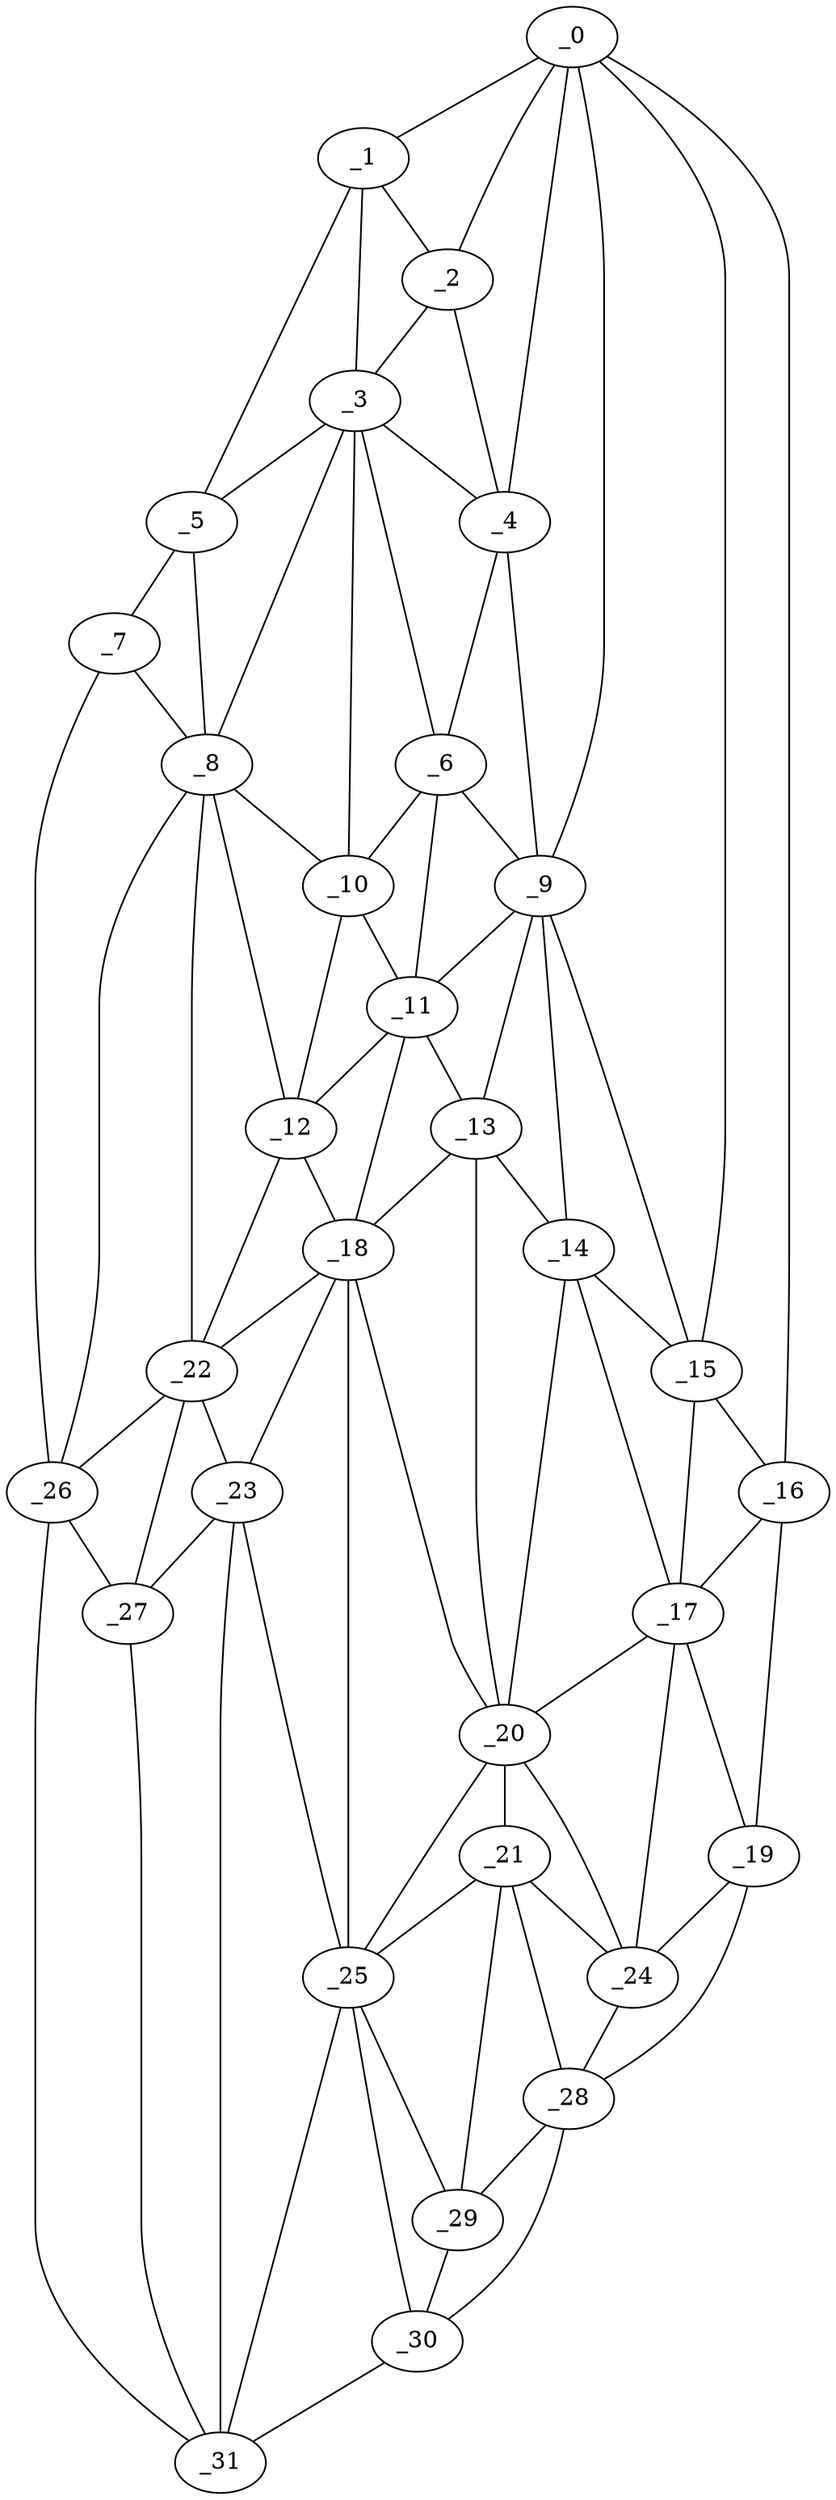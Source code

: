 graph "obj58__245.gxl" {
	_0	 [x=17,
		y=61];
	_1	 [x=29,
		y=15];
	_0 -- _1	 [valence=1];
	_2	 [x=35,
		y=46];
	_0 -- _2	 [valence=2];
	_4	 [x=47,
		y=51];
	_0 -- _4	 [valence=2];
	_9	 [x=67,
		y=73];
	_0 -- _9	 [valence=1];
	_15	 [x=79,
		y=96];
	_0 -- _15	 [valence=1];
	_16	 [x=81,
		y=102];
	_0 -- _16	 [valence=1];
	_1 -- _2	 [valence=1];
	_3	 [x=38,
		y=30];
	_1 -- _3	 [valence=2];
	_5	 [x=48,
		y=6];
	_1 -- _5	 [valence=1];
	_2 -- _3	 [valence=2];
	_2 -- _4	 [valence=1];
	_3 -- _4	 [valence=2];
	_3 -- _5	 [valence=2];
	_6	 [x=51,
		y=50];
	_3 -- _6	 [valence=1];
	_8	 [x=61,
		y=16];
	_3 -- _8	 [valence=2];
	_10	 [x=68,
		y=40];
	_3 -- _10	 [valence=2];
	_4 -- _6	 [valence=2];
	_4 -- _9	 [valence=2];
	_7	 [x=58,
		y=6];
	_5 -- _7	 [valence=1];
	_5 -- _8	 [valence=2];
	_6 -- _9	 [valence=2];
	_6 -- _10	 [valence=2];
	_11	 [x=69,
		y=51];
	_6 -- _11	 [valence=2];
	_7 -- _8	 [valence=2];
	_26	 [x=104,
		y=18];
	_7 -- _26	 [valence=1];
	_8 -- _10	 [valence=2];
	_12	 [x=74,
		y=42];
	_8 -- _12	 [valence=2];
	_22	 [x=97,
		y=30];
	_8 -- _22	 [valence=1];
	_8 -- _26	 [valence=2];
	_9 -- _11	 [valence=1];
	_13	 [x=76,
		y=68];
	_9 -- _13	 [valence=2];
	_14	 [x=77,
		y=87];
	_9 -- _14	 [valence=1];
	_9 -- _15	 [valence=2];
	_10 -- _11	 [valence=1];
	_10 -- _12	 [valence=2];
	_11 -- _12	 [valence=2];
	_11 -- _13	 [valence=2];
	_18	 [x=87,
		y=49];
	_11 -- _18	 [valence=2];
	_12 -- _18	 [valence=2];
	_12 -- _22	 [valence=1];
	_13 -- _14	 [valence=1];
	_13 -- _18	 [valence=2];
	_20	 [x=91,
		y=77];
	_13 -- _20	 [valence=2];
	_14 -- _15	 [valence=2];
	_17	 [x=85,
		y=94];
	_14 -- _17	 [valence=2];
	_14 -- _20	 [valence=1];
	_15 -- _16	 [valence=2];
	_15 -- _17	 [valence=2];
	_16 -- _17	 [valence=2];
	_19	 [x=88,
		y=105];
	_16 -- _19	 [valence=1];
	_17 -- _19	 [valence=2];
	_17 -- _20	 [valence=2];
	_24	 [x=98,
		y=87];
	_17 -- _24	 [valence=2];
	_18 -- _20	 [valence=2];
	_18 -- _22	 [valence=1];
	_23	 [x=98,
		y=44];
	_18 -- _23	 [valence=2];
	_25	 [x=103,
		y=68];
	_18 -- _25	 [valence=2];
	_19 -- _24	 [valence=1];
	_28	 [x=108,
		y=84];
	_19 -- _28	 [valence=1];
	_21	 [x=96,
		y=78];
	_20 -- _21	 [valence=2];
	_20 -- _24	 [valence=2];
	_20 -- _25	 [valence=2];
	_21 -- _24	 [valence=2];
	_21 -- _25	 [valence=2];
	_21 -- _28	 [valence=1];
	_29	 [x=109,
		y=72];
	_21 -- _29	 [valence=2];
	_22 -- _23	 [valence=2];
	_22 -- _26	 [valence=2];
	_27	 [x=105,
		y=41];
	_22 -- _27	 [valence=1];
	_23 -- _25	 [valence=1];
	_23 -- _27	 [valence=2];
	_31	 [x=117,
		y=55];
	_23 -- _31	 [valence=2];
	_24 -- _28	 [valence=2];
	_25 -- _29	 [valence=2];
	_30	 [x=114,
		y=66];
	_25 -- _30	 [valence=2];
	_25 -- _31	 [valence=2];
	_26 -- _27	 [valence=2];
	_26 -- _31	 [valence=1];
	_27 -- _31	 [valence=1];
	_28 -- _29	 [valence=2];
	_28 -- _30	 [valence=1];
	_29 -- _30	 [valence=2];
	_30 -- _31	 [valence=1];
}
